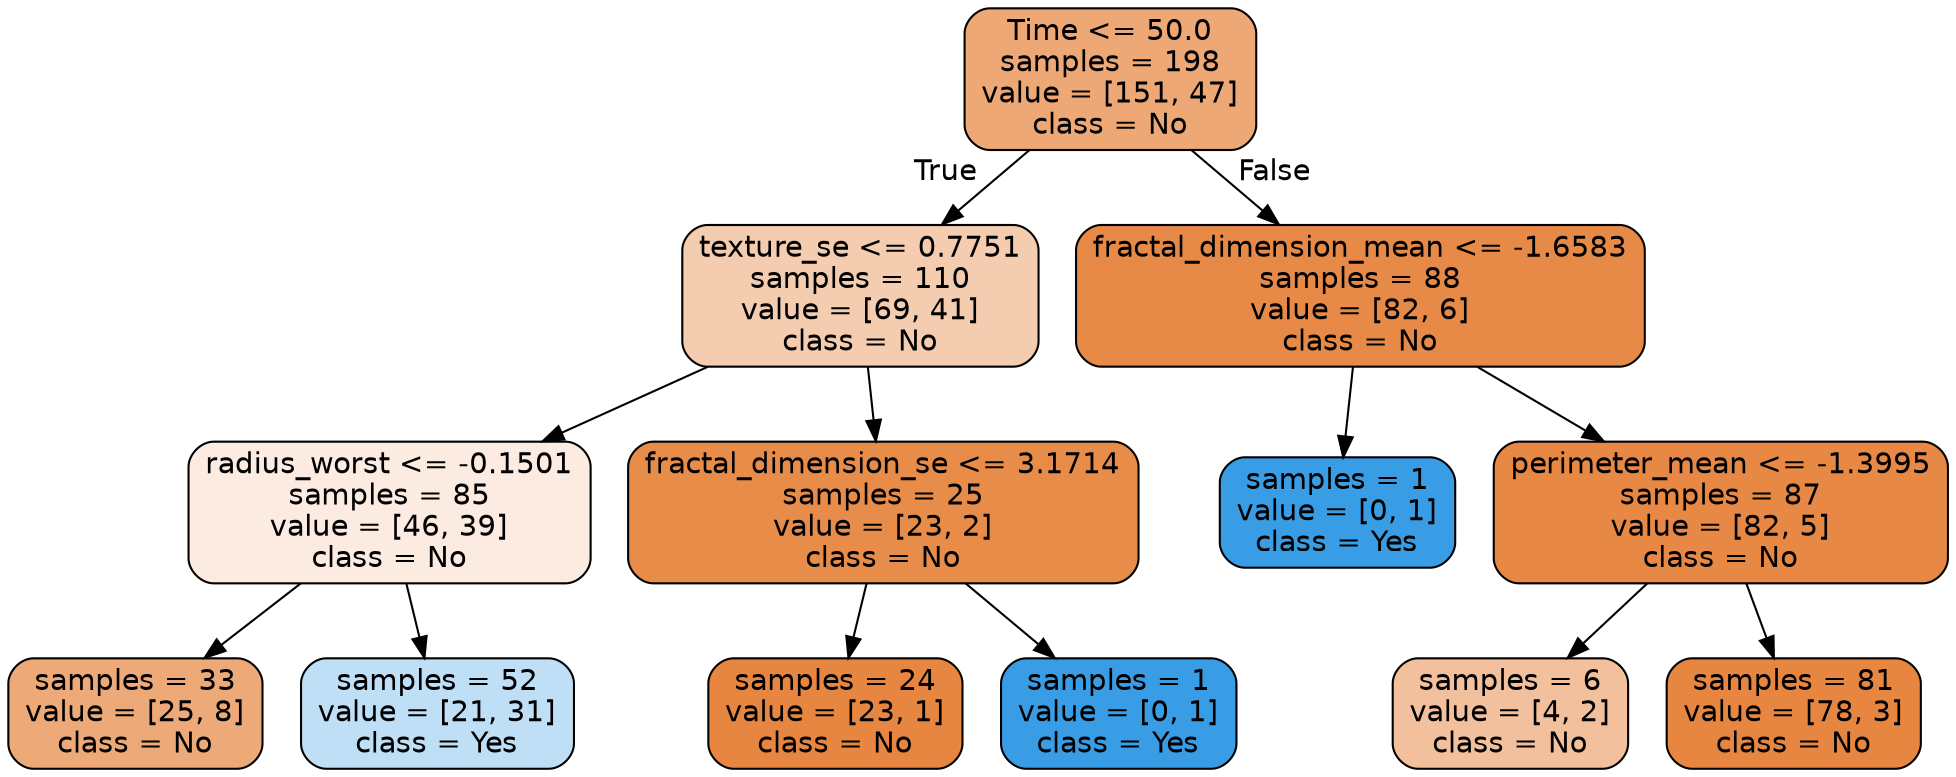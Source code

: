 digraph Tree {
node [shape=box, style="filled, rounded", color="black", fontname=helvetica] ;
edge [fontname=helvetica] ;
0 [label="Time <= 50.0\nsamples = 198\nvalue = [151, 47]\nclass = No", fillcolor="#e58139b0"] ;
1 [label="texture_se <= 0.7751\nsamples = 110\nvalue = [69, 41]\nclass = No", fillcolor="#e5813967"] ;
0 -> 1 [labeldistance=2.5, labelangle=45, headlabel="True"] ;
2 [label="radius_worst <= -0.1501\nsamples = 85\nvalue = [46, 39]\nclass = No", fillcolor="#e5813927"] ;
1 -> 2 ;
3 [label="samples = 33\nvalue = [25, 8]\nclass = No", fillcolor="#e58139ad"] ;
2 -> 3 ;
4 [label="samples = 52\nvalue = [21, 31]\nclass = Yes", fillcolor="#399de552"] ;
2 -> 4 ;
5 [label="fractal_dimension_se <= 3.1714\nsamples = 25\nvalue = [23, 2]\nclass = No", fillcolor="#e58139e9"] ;
1 -> 5 ;
6 [label="samples = 24\nvalue = [23, 1]\nclass = No", fillcolor="#e58139f4"] ;
5 -> 6 ;
7 [label="samples = 1\nvalue = [0, 1]\nclass = Yes", fillcolor="#399de5ff"] ;
5 -> 7 ;
8 [label="fractal_dimension_mean <= -1.6583\nsamples = 88\nvalue = [82, 6]\nclass = No", fillcolor="#e58139ec"] ;
0 -> 8 [labeldistance=2.5, labelangle=-45, headlabel="False"] ;
9 [label="samples = 1\nvalue = [0, 1]\nclass = Yes", fillcolor="#399de5ff"] ;
8 -> 9 ;
10 [label="perimeter_mean <= -1.3995\nsamples = 87\nvalue = [82, 5]\nclass = No", fillcolor="#e58139ef"] ;
8 -> 10 ;
11 [label="samples = 6\nvalue = [4, 2]\nclass = No", fillcolor="#e581397f"] ;
10 -> 11 ;
12 [label="samples = 81\nvalue = [78, 3]\nclass = No", fillcolor="#e58139f5"] ;
10 -> 12 ;
}